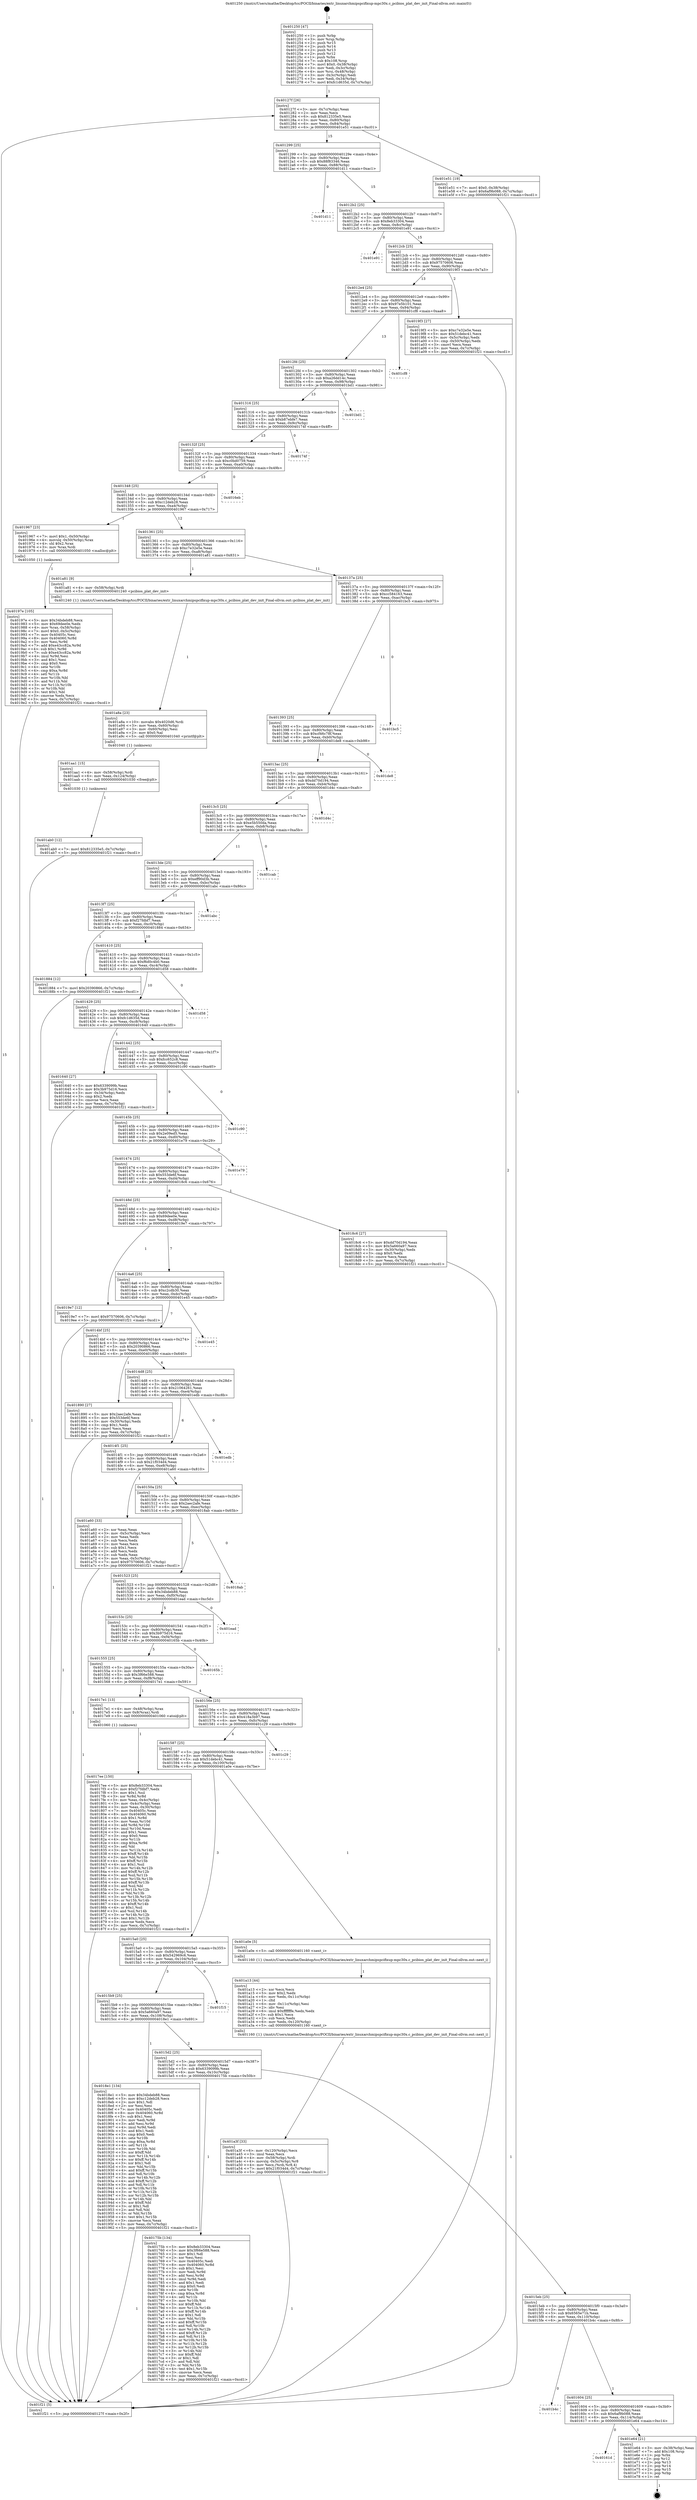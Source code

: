 digraph "0x401250" {
  label = "0x401250 (/mnt/c/Users/mathe/Desktop/tcc/POCII/binaries/extr_linuxarchmipspcifixup-mpc30x.c_pcibios_plat_dev_init_Final-ollvm.out::main(0))"
  labelloc = "t"
  node[shape=record]

  Entry [label="",width=0.3,height=0.3,shape=circle,fillcolor=black,style=filled]
  "0x40127f" [label="{
     0x40127f [26]\l
     | [instrs]\l
     &nbsp;&nbsp;0x40127f \<+3\>: mov -0x7c(%rbp),%eax\l
     &nbsp;&nbsp;0x401282 \<+2\>: mov %eax,%ecx\l
     &nbsp;&nbsp;0x401284 \<+6\>: sub $0x812335e5,%ecx\l
     &nbsp;&nbsp;0x40128a \<+3\>: mov %eax,-0x80(%rbp)\l
     &nbsp;&nbsp;0x40128d \<+6\>: mov %ecx,-0x84(%rbp)\l
     &nbsp;&nbsp;0x401293 \<+6\>: je 0000000000401e51 \<main+0xc01\>\l
  }"]
  "0x401e51" [label="{
     0x401e51 [19]\l
     | [instrs]\l
     &nbsp;&nbsp;0x401e51 \<+7\>: movl $0x0,-0x38(%rbp)\l
     &nbsp;&nbsp;0x401e58 \<+7\>: movl $0x6af9b088,-0x7c(%rbp)\l
     &nbsp;&nbsp;0x401e5f \<+5\>: jmp 0000000000401f21 \<main+0xcd1\>\l
  }"]
  "0x401299" [label="{
     0x401299 [25]\l
     | [instrs]\l
     &nbsp;&nbsp;0x401299 \<+5\>: jmp 000000000040129e \<main+0x4e\>\l
     &nbsp;&nbsp;0x40129e \<+3\>: mov -0x80(%rbp),%eax\l
     &nbsp;&nbsp;0x4012a1 \<+5\>: sub $0x88f83346,%eax\l
     &nbsp;&nbsp;0x4012a6 \<+6\>: mov %eax,-0x88(%rbp)\l
     &nbsp;&nbsp;0x4012ac \<+6\>: je 0000000000401d11 \<main+0xac1\>\l
  }"]
  Exit [label="",width=0.3,height=0.3,shape=circle,fillcolor=black,style=filled,peripheries=2]
  "0x401d11" [label="{
     0x401d11\l
  }", style=dashed]
  "0x4012b2" [label="{
     0x4012b2 [25]\l
     | [instrs]\l
     &nbsp;&nbsp;0x4012b2 \<+5\>: jmp 00000000004012b7 \<main+0x67\>\l
     &nbsp;&nbsp;0x4012b7 \<+3\>: mov -0x80(%rbp),%eax\l
     &nbsp;&nbsp;0x4012ba \<+5\>: sub $0x8eb33304,%eax\l
     &nbsp;&nbsp;0x4012bf \<+6\>: mov %eax,-0x8c(%rbp)\l
     &nbsp;&nbsp;0x4012c5 \<+6\>: je 0000000000401e91 \<main+0xc41\>\l
  }"]
  "0x40161d" [label="{
     0x40161d\l
  }", style=dashed]
  "0x401e91" [label="{
     0x401e91\l
  }", style=dashed]
  "0x4012cb" [label="{
     0x4012cb [25]\l
     | [instrs]\l
     &nbsp;&nbsp;0x4012cb \<+5\>: jmp 00000000004012d0 \<main+0x80\>\l
     &nbsp;&nbsp;0x4012d0 \<+3\>: mov -0x80(%rbp),%eax\l
     &nbsp;&nbsp;0x4012d3 \<+5\>: sub $0x97570606,%eax\l
     &nbsp;&nbsp;0x4012d8 \<+6\>: mov %eax,-0x90(%rbp)\l
     &nbsp;&nbsp;0x4012de \<+6\>: je 00000000004019f3 \<main+0x7a3\>\l
  }"]
  "0x401e64" [label="{
     0x401e64 [21]\l
     | [instrs]\l
     &nbsp;&nbsp;0x401e64 \<+3\>: mov -0x38(%rbp),%eax\l
     &nbsp;&nbsp;0x401e67 \<+7\>: add $0x108,%rsp\l
     &nbsp;&nbsp;0x401e6e \<+1\>: pop %rbx\l
     &nbsp;&nbsp;0x401e6f \<+2\>: pop %r12\l
     &nbsp;&nbsp;0x401e71 \<+2\>: pop %r13\l
     &nbsp;&nbsp;0x401e73 \<+2\>: pop %r14\l
     &nbsp;&nbsp;0x401e75 \<+2\>: pop %r15\l
     &nbsp;&nbsp;0x401e77 \<+1\>: pop %rbp\l
     &nbsp;&nbsp;0x401e78 \<+1\>: ret\l
  }"]
  "0x4019f3" [label="{
     0x4019f3 [27]\l
     | [instrs]\l
     &nbsp;&nbsp;0x4019f3 \<+5\>: mov $0xc7e32e5e,%eax\l
     &nbsp;&nbsp;0x4019f8 \<+5\>: mov $0x51debc41,%ecx\l
     &nbsp;&nbsp;0x4019fd \<+3\>: mov -0x5c(%rbp),%edx\l
     &nbsp;&nbsp;0x401a00 \<+3\>: cmp -0x50(%rbp),%edx\l
     &nbsp;&nbsp;0x401a03 \<+3\>: cmovl %ecx,%eax\l
     &nbsp;&nbsp;0x401a06 \<+3\>: mov %eax,-0x7c(%rbp)\l
     &nbsp;&nbsp;0x401a09 \<+5\>: jmp 0000000000401f21 \<main+0xcd1\>\l
  }"]
  "0x4012e4" [label="{
     0x4012e4 [25]\l
     | [instrs]\l
     &nbsp;&nbsp;0x4012e4 \<+5\>: jmp 00000000004012e9 \<main+0x99\>\l
     &nbsp;&nbsp;0x4012e9 \<+3\>: mov -0x80(%rbp),%eax\l
     &nbsp;&nbsp;0x4012ec \<+5\>: sub $0x97e5b101,%eax\l
     &nbsp;&nbsp;0x4012f1 \<+6\>: mov %eax,-0x94(%rbp)\l
     &nbsp;&nbsp;0x4012f7 \<+6\>: je 0000000000401cf8 \<main+0xaa8\>\l
  }"]
  "0x401604" [label="{
     0x401604 [25]\l
     | [instrs]\l
     &nbsp;&nbsp;0x401604 \<+5\>: jmp 0000000000401609 \<main+0x3b9\>\l
     &nbsp;&nbsp;0x401609 \<+3\>: mov -0x80(%rbp),%eax\l
     &nbsp;&nbsp;0x40160c \<+5\>: sub $0x6af9b088,%eax\l
     &nbsp;&nbsp;0x401611 \<+6\>: mov %eax,-0x114(%rbp)\l
     &nbsp;&nbsp;0x401617 \<+6\>: je 0000000000401e64 \<main+0xc14\>\l
  }"]
  "0x401cf8" [label="{
     0x401cf8\l
  }", style=dashed]
  "0x4012fd" [label="{
     0x4012fd [25]\l
     | [instrs]\l
     &nbsp;&nbsp;0x4012fd \<+5\>: jmp 0000000000401302 \<main+0xb2\>\l
     &nbsp;&nbsp;0x401302 \<+3\>: mov -0x80(%rbp),%eax\l
     &nbsp;&nbsp;0x401305 \<+5\>: sub $0xa26dd14c,%eax\l
     &nbsp;&nbsp;0x40130a \<+6\>: mov %eax,-0x98(%rbp)\l
     &nbsp;&nbsp;0x401310 \<+6\>: je 0000000000401bd1 \<main+0x981\>\l
  }"]
  "0x401b4c" [label="{
     0x401b4c\l
  }", style=dashed]
  "0x401bd1" [label="{
     0x401bd1\l
  }", style=dashed]
  "0x401316" [label="{
     0x401316 [25]\l
     | [instrs]\l
     &nbsp;&nbsp;0x401316 \<+5\>: jmp 000000000040131b \<main+0xcb\>\l
     &nbsp;&nbsp;0x40131b \<+3\>: mov -0x80(%rbp),%eax\l
     &nbsp;&nbsp;0x40131e \<+5\>: sub $0xb87ebfe7,%eax\l
     &nbsp;&nbsp;0x401323 \<+6\>: mov %eax,-0x9c(%rbp)\l
     &nbsp;&nbsp;0x401329 \<+6\>: je 000000000040174f \<main+0x4ff\>\l
  }"]
  "0x401ab0" [label="{
     0x401ab0 [12]\l
     | [instrs]\l
     &nbsp;&nbsp;0x401ab0 \<+7\>: movl $0x812335e5,-0x7c(%rbp)\l
     &nbsp;&nbsp;0x401ab7 \<+5\>: jmp 0000000000401f21 \<main+0xcd1\>\l
  }"]
  "0x40174f" [label="{
     0x40174f\l
  }", style=dashed]
  "0x40132f" [label="{
     0x40132f [25]\l
     | [instrs]\l
     &nbsp;&nbsp;0x40132f \<+5\>: jmp 0000000000401334 \<main+0xe4\>\l
     &nbsp;&nbsp;0x401334 \<+3\>: mov -0x80(%rbp),%eax\l
     &nbsp;&nbsp;0x401337 \<+5\>: sub $0xc0bd0759,%eax\l
     &nbsp;&nbsp;0x40133c \<+6\>: mov %eax,-0xa0(%rbp)\l
     &nbsp;&nbsp;0x401342 \<+6\>: je 00000000004016eb \<main+0x49b\>\l
  }"]
  "0x401aa1" [label="{
     0x401aa1 [15]\l
     | [instrs]\l
     &nbsp;&nbsp;0x401aa1 \<+4\>: mov -0x58(%rbp),%rdi\l
     &nbsp;&nbsp;0x401aa5 \<+6\>: mov %eax,-0x124(%rbp)\l
     &nbsp;&nbsp;0x401aab \<+5\>: call 0000000000401030 \<free@plt\>\l
     | [calls]\l
     &nbsp;&nbsp;0x401030 \{1\} (unknown)\l
  }"]
  "0x4016eb" [label="{
     0x4016eb\l
  }", style=dashed]
  "0x401348" [label="{
     0x401348 [25]\l
     | [instrs]\l
     &nbsp;&nbsp;0x401348 \<+5\>: jmp 000000000040134d \<main+0xfd\>\l
     &nbsp;&nbsp;0x40134d \<+3\>: mov -0x80(%rbp),%eax\l
     &nbsp;&nbsp;0x401350 \<+5\>: sub $0xc12deb28,%eax\l
     &nbsp;&nbsp;0x401355 \<+6\>: mov %eax,-0xa4(%rbp)\l
     &nbsp;&nbsp;0x40135b \<+6\>: je 0000000000401967 \<main+0x717\>\l
  }"]
  "0x401a8a" [label="{
     0x401a8a [23]\l
     | [instrs]\l
     &nbsp;&nbsp;0x401a8a \<+10\>: movabs $0x4020d6,%rdi\l
     &nbsp;&nbsp;0x401a94 \<+3\>: mov %eax,-0x60(%rbp)\l
     &nbsp;&nbsp;0x401a97 \<+3\>: mov -0x60(%rbp),%esi\l
     &nbsp;&nbsp;0x401a9a \<+2\>: mov $0x0,%al\l
     &nbsp;&nbsp;0x401a9c \<+5\>: call 0000000000401040 \<printf@plt\>\l
     | [calls]\l
     &nbsp;&nbsp;0x401040 \{1\} (unknown)\l
  }"]
  "0x401967" [label="{
     0x401967 [23]\l
     | [instrs]\l
     &nbsp;&nbsp;0x401967 \<+7\>: movl $0x1,-0x50(%rbp)\l
     &nbsp;&nbsp;0x40196e \<+4\>: movslq -0x50(%rbp),%rax\l
     &nbsp;&nbsp;0x401972 \<+4\>: shl $0x2,%rax\l
     &nbsp;&nbsp;0x401976 \<+3\>: mov %rax,%rdi\l
     &nbsp;&nbsp;0x401979 \<+5\>: call 0000000000401050 \<malloc@plt\>\l
     | [calls]\l
     &nbsp;&nbsp;0x401050 \{1\} (unknown)\l
  }"]
  "0x401361" [label="{
     0x401361 [25]\l
     | [instrs]\l
     &nbsp;&nbsp;0x401361 \<+5\>: jmp 0000000000401366 \<main+0x116\>\l
     &nbsp;&nbsp;0x401366 \<+3\>: mov -0x80(%rbp),%eax\l
     &nbsp;&nbsp;0x401369 \<+5\>: sub $0xc7e32e5e,%eax\l
     &nbsp;&nbsp;0x40136e \<+6\>: mov %eax,-0xa8(%rbp)\l
     &nbsp;&nbsp;0x401374 \<+6\>: je 0000000000401a81 \<main+0x831\>\l
  }"]
  "0x401a3f" [label="{
     0x401a3f [33]\l
     | [instrs]\l
     &nbsp;&nbsp;0x401a3f \<+6\>: mov -0x120(%rbp),%ecx\l
     &nbsp;&nbsp;0x401a45 \<+3\>: imul %eax,%ecx\l
     &nbsp;&nbsp;0x401a48 \<+4\>: mov -0x58(%rbp),%rdi\l
     &nbsp;&nbsp;0x401a4c \<+4\>: movslq -0x5c(%rbp),%r8\l
     &nbsp;&nbsp;0x401a50 \<+4\>: mov %ecx,(%rdi,%r8,4)\l
     &nbsp;&nbsp;0x401a54 \<+7\>: movl $0x21f034d4,-0x7c(%rbp)\l
     &nbsp;&nbsp;0x401a5b \<+5\>: jmp 0000000000401f21 \<main+0xcd1\>\l
  }"]
  "0x401a81" [label="{
     0x401a81 [9]\l
     | [instrs]\l
     &nbsp;&nbsp;0x401a81 \<+4\>: mov -0x58(%rbp),%rdi\l
     &nbsp;&nbsp;0x401a85 \<+5\>: call 0000000000401240 \<pcibios_plat_dev_init\>\l
     | [calls]\l
     &nbsp;&nbsp;0x401240 \{1\} (/mnt/c/Users/mathe/Desktop/tcc/POCII/binaries/extr_linuxarchmipspcifixup-mpc30x.c_pcibios_plat_dev_init_Final-ollvm.out::pcibios_plat_dev_init)\l
  }"]
  "0x40137a" [label="{
     0x40137a [25]\l
     | [instrs]\l
     &nbsp;&nbsp;0x40137a \<+5\>: jmp 000000000040137f \<main+0x12f\>\l
     &nbsp;&nbsp;0x40137f \<+3\>: mov -0x80(%rbp),%eax\l
     &nbsp;&nbsp;0x401382 \<+5\>: sub $0xcc584163,%eax\l
     &nbsp;&nbsp;0x401387 \<+6\>: mov %eax,-0xac(%rbp)\l
     &nbsp;&nbsp;0x40138d \<+6\>: je 0000000000401bc5 \<main+0x975\>\l
  }"]
  "0x401a13" [label="{
     0x401a13 [44]\l
     | [instrs]\l
     &nbsp;&nbsp;0x401a13 \<+2\>: xor %ecx,%ecx\l
     &nbsp;&nbsp;0x401a15 \<+5\>: mov $0x2,%edx\l
     &nbsp;&nbsp;0x401a1a \<+6\>: mov %edx,-0x11c(%rbp)\l
     &nbsp;&nbsp;0x401a20 \<+1\>: cltd\l
     &nbsp;&nbsp;0x401a21 \<+6\>: mov -0x11c(%rbp),%esi\l
     &nbsp;&nbsp;0x401a27 \<+2\>: idiv %esi\l
     &nbsp;&nbsp;0x401a29 \<+6\>: imul $0xfffffffe,%edx,%edx\l
     &nbsp;&nbsp;0x401a2f \<+3\>: sub $0x1,%ecx\l
     &nbsp;&nbsp;0x401a32 \<+2\>: sub %ecx,%edx\l
     &nbsp;&nbsp;0x401a34 \<+6\>: mov %edx,-0x120(%rbp)\l
     &nbsp;&nbsp;0x401a3a \<+5\>: call 0000000000401160 \<next_i\>\l
     | [calls]\l
     &nbsp;&nbsp;0x401160 \{1\} (/mnt/c/Users/mathe/Desktop/tcc/POCII/binaries/extr_linuxarchmipspcifixup-mpc30x.c_pcibios_plat_dev_init_Final-ollvm.out::next_i)\l
  }"]
  "0x401bc5" [label="{
     0x401bc5\l
  }", style=dashed]
  "0x401393" [label="{
     0x401393 [25]\l
     | [instrs]\l
     &nbsp;&nbsp;0x401393 \<+5\>: jmp 0000000000401398 \<main+0x148\>\l
     &nbsp;&nbsp;0x401398 \<+3\>: mov -0x80(%rbp),%eax\l
     &nbsp;&nbsp;0x40139b \<+5\>: sub $0xcf46c78f,%eax\l
     &nbsp;&nbsp;0x4013a0 \<+6\>: mov %eax,-0xb0(%rbp)\l
     &nbsp;&nbsp;0x4013a6 \<+6\>: je 0000000000401de8 \<main+0xb98\>\l
  }"]
  "0x40197e" [label="{
     0x40197e [105]\l
     | [instrs]\l
     &nbsp;&nbsp;0x40197e \<+5\>: mov $0x34bdeb88,%ecx\l
     &nbsp;&nbsp;0x401983 \<+5\>: mov $0x69dee0e,%edx\l
     &nbsp;&nbsp;0x401988 \<+4\>: mov %rax,-0x58(%rbp)\l
     &nbsp;&nbsp;0x40198c \<+7\>: movl $0x0,-0x5c(%rbp)\l
     &nbsp;&nbsp;0x401993 \<+7\>: mov 0x40405c,%esi\l
     &nbsp;&nbsp;0x40199a \<+8\>: mov 0x404060,%r8d\l
     &nbsp;&nbsp;0x4019a2 \<+3\>: mov %esi,%r9d\l
     &nbsp;&nbsp;0x4019a5 \<+7\>: add $0xe43cc82a,%r9d\l
     &nbsp;&nbsp;0x4019ac \<+4\>: sub $0x1,%r9d\l
     &nbsp;&nbsp;0x4019b0 \<+7\>: sub $0xe43cc82a,%r9d\l
     &nbsp;&nbsp;0x4019b7 \<+4\>: imul %r9d,%esi\l
     &nbsp;&nbsp;0x4019bb \<+3\>: and $0x1,%esi\l
     &nbsp;&nbsp;0x4019be \<+3\>: cmp $0x0,%esi\l
     &nbsp;&nbsp;0x4019c1 \<+4\>: sete %r10b\l
     &nbsp;&nbsp;0x4019c5 \<+4\>: cmp $0xa,%r8d\l
     &nbsp;&nbsp;0x4019c9 \<+4\>: setl %r11b\l
     &nbsp;&nbsp;0x4019cd \<+3\>: mov %r10b,%bl\l
     &nbsp;&nbsp;0x4019d0 \<+3\>: and %r11b,%bl\l
     &nbsp;&nbsp;0x4019d3 \<+3\>: xor %r11b,%r10b\l
     &nbsp;&nbsp;0x4019d6 \<+3\>: or %r10b,%bl\l
     &nbsp;&nbsp;0x4019d9 \<+3\>: test $0x1,%bl\l
     &nbsp;&nbsp;0x4019dc \<+3\>: cmovne %edx,%ecx\l
     &nbsp;&nbsp;0x4019df \<+3\>: mov %ecx,-0x7c(%rbp)\l
     &nbsp;&nbsp;0x4019e2 \<+5\>: jmp 0000000000401f21 \<main+0xcd1\>\l
  }"]
  "0x401de8" [label="{
     0x401de8\l
  }", style=dashed]
  "0x4013ac" [label="{
     0x4013ac [25]\l
     | [instrs]\l
     &nbsp;&nbsp;0x4013ac \<+5\>: jmp 00000000004013b1 \<main+0x161\>\l
     &nbsp;&nbsp;0x4013b1 \<+3\>: mov -0x80(%rbp),%eax\l
     &nbsp;&nbsp;0x4013b4 \<+5\>: sub $0xdd70d194,%eax\l
     &nbsp;&nbsp;0x4013b9 \<+6\>: mov %eax,-0xb4(%rbp)\l
     &nbsp;&nbsp;0x4013bf \<+6\>: je 0000000000401d4c \<main+0xafc\>\l
  }"]
  "0x4017ee" [label="{
     0x4017ee [150]\l
     | [instrs]\l
     &nbsp;&nbsp;0x4017ee \<+5\>: mov $0x8eb33304,%ecx\l
     &nbsp;&nbsp;0x4017f3 \<+5\>: mov $0xf27fdbf7,%edx\l
     &nbsp;&nbsp;0x4017f8 \<+3\>: mov $0x1,%sil\l
     &nbsp;&nbsp;0x4017fb \<+3\>: xor %r8d,%r8d\l
     &nbsp;&nbsp;0x4017fe \<+3\>: mov %eax,-0x4c(%rbp)\l
     &nbsp;&nbsp;0x401801 \<+3\>: mov -0x4c(%rbp),%eax\l
     &nbsp;&nbsp;0x401804 \<+3\>: mov %eax,-0x30(%rbp)\l
     &nbsp;&nbsp;0x401807 \<+7\>: mov 0x40405c,%eax\l
     &nbsp;&nbsp;0x40180e \<+8\>: mov 0x404060,%r9d\l
     &nbsp;&nbsp;0x401816 \<+4\>: sub $0x1,%r8d\l
     &nbsp;&nbsp;0x40181a \<+3\>: mov %eax,%r10d\l
     &nbsp;&nbsp;0x40181d \<+3\>: add %r8d,%r10d\l
     &nbsp;&nbsp;0x401820 \<+4\>: imul %r10d,%eax\l
     &nbsp;&nbsp;0x401824 \<+3\>: and $0x1,%eax\l
     &nbsp;&nbsp;0x401827 \<+3\>: cmp $0x0,%eax\l
     &nbsp;&nbsp;0x40182a \<+4\>: sete %r11b\l
     &nbsp;&nbsp;0x40182e \<+4\>: cmp $0xa,%r9d\l
     &nbsp;&nbsp;0x401832 \<+3\>: setl %bl\l
     &nbsp;&nbsp;0x401835 \<+3\>: mov %r11b,%r14b\l
     &nbsp;&nbsp;0x401838 \<+4\>: xor $0xff,%r14b\l
     &nbsp;&nbsp;0x40183c \<+3\>: mov %bl,%r15b\l
     &nbsp;&nbsp;0x40183f \<+4\>: xor $0xff,%r15b\l
     &nbsp;&nbsp;0x401843 \<+4\>: xor $0x1,%sil\l
     &nbsp;&nbsp;0x401847 \<+3\>: mov %r14b,%r12b\l
     &nbsp;&nbsp;0x40184a \<+4\>: and $0xff,%r12b\l
     &nbsp;&nbsp;0x40184e \<+3\>: and %sil,%r11b\l
     &nbsp;&nbsp;0x401851 \<+3\>: mov %r15b,%r13b\l
     &nbsp;&nbsp;0x401854 \<+4\>: and $0xff,%r13b\l
     &nbsp;&nbsp;0x401858 \<+3\>: and %sil,%bl\l
     &nbsp;&nbsp;0x40185b \<+3\>: or %r11b,%r12b\l
     &nbsp;&nbsp;0x40185e \<+3\>: or %bl,%r13b\l
     &nbsp;&nbsp;0x401861 \<+3\>: xor %r13b,%r12b\l
     &nbsp;&nbsp;0x401864 \<+3\>: or %r15b,%r14b\l
     &nbsp;&nbsp;0x401867 \<+4\>: xor $0xff,%r14b\l
     &nbsp;&nbsp;0x40186b \<+4\>: or $0x1,%sil\l
     &nbsp;&nbsp;0x40186f \<+3\>: and %sil,%r14b\l
     &nbsp;&nbsp;0x401872 \<+3\>: or %r14b,%r12b\l
     &nbsp;&nbsp;0x401875 \<+4\>: test $0x1,%r12b\l
     &nbsp;&nbsp;0x401879 \<+3\>: cmovne %edx,%ecx\l
     &nbsp;&nbsp;0x40187c \<+3\>: mov %ecx,-0x7c(%rbp)\l
     &nbsp;&nbsp;0x40187f \<+5\>: jmp 0000000000401f21 \<main+0xcd1\>\l
  }"]
  "0x401d4c" [label="{
     0x401d4c\l
  }", style=dashed]
  "0x4013c5" [label="{
     0x4013c5 [25]\l
     | [instrs]\l
     &nbsp;&nbsp;0x4013c5 \<+5\>: jmp 00000000004013ca \<main+0x17a\>\l
     &nbsp;&nbsp;0x4013ca \<+3\>: mov -0x80(%rbp),%eax\l
     &nbsp;&nbsp;0x4013cd \<+5\>: sub $0xe5b550da,%eax\l
     &nbsp;&nbsp;0x4013d2 \<+6\>: mov %eax,-0xb8(%rbp)\l
     &nbsp;&nbsp;0x4013d8 \<+6\>: je 0000000000401cab \<main+0xa5b\>\l
  }"]
  "0x4015eb" [label="{
     0x4015eb [25]\l
     | [instrs]\l
     &nbsp;&nbsp;0x4015eb \<+5\>: jmp 00000000004015f0 \<main+0x3a0\>\l
     &nbsp;&nbsp;0x4015f0 \<+3\>: mov -0x80(%rbp),%eax\l
     &nbsp;&nbsp;0x4015f3 \<+5\>: sub $0x6565e71b,%eax\l
     &nbsp;&nbsp;0x4015f8 \<+6\>: mov %eax,-0x110(%rbp)\l
     &nbsp;&nbsp;0x4015fe \<+6\>: je 0000000000401b4c \<main+0x8fc\>\l
  }"]
  "0x401cab" [label="{
     0x401cab\l
  }", style=dashed]
  "0x4013de" [label="{
     0x4013de [25]\l
     | [instrs]\l
     &nbsp;&nbsp;0x4013de \<+5\>: jmp 00000000004013e3 \<main+0x193\>\l
     &nbsp;&nbsp;0x4013e3 \<+3\>: mov -0x80(%rbp),%eax\l
     &nbsp;&nbsp;0x4013e6 \<+5\>: sub $0xeff90d3b,%eax\l
     &nbsp;&nbsp;0x4013eb \<+6\>: mov %eax,-0xbc(%rbp)\l
     &nbsp;&nbsp;0x4013f1 \<+6\>: je 0000000000401abc \<main+0x86c\>\l
  }"]
  "0x40175b" [label="{
     0x40175b [134]\l
     | [instrs]\l
     &nbsp;&nbsp;0x40175b \<+5\>: mov $0x8eb33304,%eax\l
     &nbsp;&nbsp;0x401760 \<+5\>: mov $0x3f66e588,%ecx\l
     &nbsp;&nbsp;0x401765 \<+2\>: mov $0x1,%dl\l
     &nbsp;&nbsp;0x401767 \<+2\>: xor %esi,%esi\l
     &nbsp;&nbsp;0x401769 \<+7\>: mov 0x40405c,%edi\l
     &nbsp;&nbsp;0x401770 \<+8\>: mov 0x404060,%r8d\l
     &nbsp;&nbsp;0x401778 \<+3\>: sub $0x1,%esi\l
     &nbsp;&nbsp;0x40177b \<+3\>: mov %edi,%r9d\l
     &nbsp;&nbsp;0x40177e \<+3\>: add %esi,%r9d\l
     &nbsp;&nbsp;0x401781 \<+4\>: imul %r9d,%edi\l
     &nbsp;&nbsp;0x401785 \<+3\>: and $0x1,%edi\l
     &nbsp;&nbsp;0x401788 \<+3\>: cmp $0x0,%edi\l
     &nbsp;&nbsp;0x40178b \<+4\>: sete %r10b\l
     &nbsp;&nbsp;0x40178f \<+4\>: cmp $0xa,%r8d\l
     &nbsp;&nbsp;0x401793 \<+4\>: setl %r11b\l
     &nbsp;&nbsp;0x401797 \<+3\>: mov %r10b,%bl\l
     &nbsp;&nbsp;0x40179a \<+3\>: xor $0xff,%bl\l
     &nbsp;&nbsp;0x40179d \<+3\>: mov %r11b,%r14b\l
     &nbsp;&nbsp;0x4017a0 \<+4\>: xor $0xff,%r14b\l
     &nbsp;&nbsp;0x4017a4 \<+3\>: xor $0x1,%dl\l
     &nbsp;&nbsp;0x4017a7 \<+3\>: mov %bl,%r15b\l
     &nbsp;&nbsp;0x4017aa \<+4\>: and $0xff,%r15b\l
     &nbsp;&nbsp;0x4017ae \<+3\>: and %dl,%r10b\l
     &nbsp;&nbsp;0x4017b1 \<+3\>: mov %r14b,%r12b\l
     &nbsp;&nbsp;0x4017b4 \<+4\>: and $0xff,%r12b\l
     &nbsp;&nbsp;0x4017b8 \<+3\>: and %dl,%r11b\l
     &nbsp;&nbsp;0x4017bb \<+3\>: or %r10b,%r15b\l
     &nbsp;&nbsp;0x4017be \<+3\>: or %r11b,%r12b\l
     &nbsp;&nbsp;0x4017c1 \<+3\>: xor %r12b,%r15b\l
     &nbsp;&nbsp;0x4017c4 \<+3\>: or %r14b,%bl\l
     &nbsp;&nbsp;0x4017c7 \<+3\>: xor $0xff,%bl\l
     &nbsp;&nbsp;0x4017ca \<+3\>: or $0x1,%dl\l
     &nbsp;&nbsp;0x4017cd \<+2\>: and %dl,%bl\l
     &nbsp;&nbsp;0x4017cf \<+3\>: or %bl,%r15b\l
     &nbsp;&nbsp;0x4017d2 \<+4\>: test $0x1,%r15b\l
     &nbsp;&nbsp;0x4017d6 \<+3\>: cmovne %ecx,%eax\l
     &nbsp;&nbsp;0x4017d9 \<+3\>: mov %eax,-0x7c(%rbp)\l
     &nbsp;&nbsp;0x4017dc \<+5\>: jmp 0000000000401f21 \<main+0xcd1\>\l
  }"]
  "0x401abc" [label="{
     0x401abc\l
  }", style=dashed]
  "0x4013f7" [label="{
     0x4013f7 [25]\l
     | [instrs]\l
     &nbsp;&nbsp;0x4013f7 \<+5\>: jmp 00000000004013fc \<main+0x1ac\>\l
     &nbsp;&nbsp;0x4013fc \<+3\>: mov -0x80(%rbp),%eax\l
     &nbsp;&nbsp;0x4013ff \<+5\>: sub $0xf27fdbf7,%eax\l
     &nbsp;&nbsp;0x401404 \<+6\>: mov %eax,-0xc0(%rbp)\l
     &nbsp;&nbsp;0x40140a \<+6\>: je 0000000000401884 \<main+0x634\>\l
  }"]
  "0x4015d2" [label="{
     0x4015d2 [25]\l
     | [instrs]\l
     &nbsp;&nbsp;0x4015d2 \<+5\>: jmp 00000000004015d7 \<main+0x387\>\l
     &nbsp;&nbsp;0x4015d7 \<+3\>: mov -0x80(%rbp),%eax\l
     &nbsp;&nbsp;0x4015da \<+5\>: sub $0x6339099b,%eax\l
     &nbsp;&nbsp;0x4015df \<+6\>: mov %eax,-0x10c(%rbp)\l
     &nbsp;&nbsp;0x4015e5 \<+6\>: je 000000000040175b \<main+0x50b\>\l
  }"]
  "0x401884" [label="{
     0x401884 [12]\l
     | [instrs]\l
     &nbsp;&nbsp;0x401884 \<+7\>: movl $0x20390866,-0x7c(%rbp)\l
     &nbsp;&nbsp;0x40188b \<+5\>: jmp 0000000000401f21 \<main+0xcd1\>\l
  }"]
  "0x401410" [label="{
     0x401410 [25]\l
     | [instrs]\l
     &nbsp;&nbsp;0x401410 \<+5\>: jmp 0000000000401415 \<main+0x1c5\>\l
     &nbsp;&nbsp;0x401415 \<+3\>: mov -0x80(%rbp),%eax\l
     &nbsp;&nbsp;0x401418 \<+5\>: sub $0xf6d0c4b0,%eax\l
     &nbsp;&nbsp;0x40141d \<+6\>: mov %eax,-0xc4(%rbp)\l
     &nbsp;&nbsp;0x401423 \<+6\>: je 0000000000401d58 \<main+0xb08\>\l
  }"]
  "0x4018e1" [label="{
     0x4018e1 [134]\l
     | [instrs]\l
     &nbsp;&nbsp;0x4018e1 \<+5\>: mov $0x34bdeb88,%eax\l
     &nbsp;&nbsp;0x4018e6 \<+5\>: mov $0xc12deb28,%ecx\l
     &nbsp;&nbsp;0x4018eb \<+2\>: mov $0x1,%dl\l
     &nbsp;&nbsp;0x4018ed \<+2\>: xor %esi,%esi\l
     &nbsp;&nbsp;0x4018ef \<+7\>: mov 0x40405c,%edi\l
     &nbsp;&nbsp;0x4018f6 \<+8\>: mov 0x404060,%r8d\l
     &nbsp;&nbsp;0x4018fe \<+3\>: sub $0x1,%esi\l
     &nbsp;&nbsp;0x401901 \<+3\>: mov %edi,%r9d\l
     &nbsp;&nbsp;0x401904 \<+3\>: add %esi,%r9d\l
     &nbsp;&nbsp;0x401907 \<+4\>: imul %r9d,%edi\l
     &nbsp;&nbsp;0x40190b \<+3\>: and $0x1,%edi\l
     &nbsp;&nbsp;0x40190e \<+3\>: cmp $0x0,%edi\l
     &nbsp;&nbsp;0x401911 \<+4\>: sete %r10b\l
     &nbsp;&nbsp;0x401915 \<+4\>: cmp $0xa,%r8d\l
     &nbsp;&nbsp;0x401919 \<+4\>: setl %r11b\l
     &nbsp;&nbsp;0x40191d \<+3\>: mov %r10b,%bl\l
     &nbsp;&nbsp;0x401920 \<+3\>: xor $0xff,%bl\l
     &nbsp;&nbsp;0x401923 \<+3\>: mov %r11b,%r14b\l
     &nbsp;&nbsp;0x401926 \<+4\>: xor $0xff,%r14b\l
     &nbsp;&nbsp;0x40192a \<+3\>: xor $0x1,%dl\l
     &nbsp;&nbsp;0x40192d \<+3\>: mov %bl,%r15b\l
     &nbsp;&nbsp;0x401930 \<+4\>: and $0xff,%r15b\l
     &nbsp;&nbsp;0x401934 \<+3\>: and %dl,%r10b\l
     &nbsp;&nbsp;0x401937 \<+3\>: mov %r14b,%r12b\l
     &nbsp;&nbsp;0x40193a \<+4\>: and $0xff,%r12b\l
     &nbsp;&nbsp;0x40193e \<+3\>: and %dl,%r11b\l
     &nbsp;&nbsp;0x401941 \<+3\>: or %r10b,%r15b\l
     &nbsp;&nbsp;0x401944 \<+3\>: or %r11b,%r12b\l
     &nbsp;&nbsp;0x401947 \<+3\>: xor %r12b,%r15b\l
     &nbsp;&nbsp;0x40194a \<+3\>: or %r14b,%bl\l
     &nbsp;&nbsp;0x40194d \<+3\>: xor $0xff,%bl\l
     &nbsp;&nbsp;0x401950 \<+3\>: or $0x1,%dl\l
     &nbsp;&nbsp;0x401953 \<+2\>: and %dl,%bl\l
     &nbsp;&nbsp;0x401955 \<+3\>: or %bl,%r15b\l
     &nbsp;&nbsp;0x401958 \<+4\>: test $0x1,%r15b\l
     &nbsp;&nbsp;0x40195c \<+3\>: cmovne %ecx,%eax\l
     &nbsp;&nbsp;0x40195f \<+3\>: mov %eax,-0x7c(%rbp)\l
     &nbsp;&nbsp;0x401962 \<+5\>: jmp 0000000000401f21 \<main+0xcd1\>\l
  }"]
  "0x401d58" [label="{
     0x401d58\l
  }", style=dashed]
  "0x401429" [label="{
     0x401429 [25]\l
     | [instrs]\l
     &nbsp;&nbsp;0x401429 \<+5\>: jmp 000000000040142e \<main+0x1de\>\l
     &nbsp;&nbsp;0x40142e \<+3\>: mov -0x80(%rbp),%eax\l
     &nbsp;&nbsp;0x401431 \<+5\>: sub $0xfc1d635d,%eax\l
     &nbsp;&nbsp;0x401436 \<+6\>: mov %eax,-0xc8(%rbp)\l
     &nbsp;&nbsp;0x40143c \<+6\>: je 0000000000401640 \<main+0x3f0\>\l
  }"]
  "0x4015b9" [label="{
     0x4015b9 [25]\l
     | [instrs]\l
     &nbsp;&nbsp;0x4015b9 \<+5\>: jmp 00000000004015be \<main+0x36e\>\l
     &nbsp;&nbsp;0x4015be \<+3\>: mov -0x80(%rbp),%eax\l
     &nbsp;&nbsp;0x4015c1 \<+5\>: sub $0x5a660a97,%eax\l
     &nbsp;&nbsp;0x4015c6 \<+6\>: mov %eax,-0x108(%rbp)\l
     &nbsp;&nbsp;0x4015cc \<+6\>: je 00000000004018e1 \<main+0x691\>\l
  }"]
  "0x401640" [label="{
     0x401640 [27]\l
     | [instrs]\l
     &nbsp;&nbsp;0x401640 \<+5\>: mov $0x6339099b,%eax\l
     &nbsp;&nbsp;0x401645 \<+5\>: mov $0x3b975d16,%ecx\l
     &nbsp;&nbsp;0x40164a \<+3\>: mov -0x34(%rbp),%edx\l
     &nbsp;&nbsp;0x40164d \<+3\>: cmp $0x2,%edx\l
     &nbsp;&nbsp;0x401650 \<+3\>: cmovne %ecx,%eax\l
     &nbsp;&nbsp;0x401653 \<+3\>: mov %eax,-0x7c(%rbp)\l
     &nbsp;&nbsp;0x401656 \<+5\>: jmp 0000000000401f21 \<main+0xcd1\>\l
  }"]
  "0x401442" [label="{
     0x401442 [25]\l
     | [instrs]\l
     &nbsp;&nbsp;0x401442 \<+5\>: jmp 0000000000401447 \<main+0x1f7\>\l
     &nbsp;&nbsp;0x401447 \<+3\>: mov -0x80(%rbp),%eax\l
     &nbsp;&nbsp;0x40144a \<+5\>: sub $0xfcc652c8,%eax\l
     &nbsp;&nbsp;0x40144f \<+6\>: mov %eax,-0xcc(%rbp)\l
     &nbsp;&nbsp;0x401455 \<+6\>: je 0000000000401c90 \<main+0xa40\>\l
  }"]
  "0x401f21" [label="{
     0x401f21 [5]\l
     | [instrs]\l
     &nbsp;&nbsp;0x401f21 \<+5\>: jmp 000000000040127f \<main+0x2f\>\l
  }"]
  "0x401250" [label="{
     0x401250 [47]\l
     | [instrs]\l
     &nbsp;&nbsp;0x401250 \<+1\>: push %rbp\l
     &nbsp;&nbsp;0x401251 \<+3\>: mov %rsp,%rbp\l
     &nbsp;&nbsp;0x401254 \<+2\>: push %r15\l
     &nbsp;&nbsp;0x401256 \<+2\>: push %r14\l
     &nbsp;&nbsp;0x401258 \<+2\>: push %r13\l
     &nbsp;&nbsp;0x40125a \<+2\>: push %r12\l
     &nbsp;&nbsp;0x40125c \<+1\>: push %rbx\l
     &nbsp;&nbsp;0x40125d \<+7\>: sub $0x108,%rsp\l
     &nbsp;&nbsp;0x401264 \<+7\>: movl $0x0,-0x38(%rbp)\l
     &nbsp;&nbsp;0x40126b \<+3\>: mov %edi,-0x3c(%rbp)\l
     &nbsp;&nbsp;0x40126e \<+4\>: mov %rsi,-0x48(%rbp)\l
     &nbsp;&nbsp;0x401272 \<+3\>: mov -0x3c(%rbp),%edi\l
     &nbsp;&nbsp;0x401275 \<+3\>: mov %edi,-0x34(%rbp)\l
     &nbsp;&nbsp;0x401278 \<+7\>: movl $0xfc1d635d,-0x7c(%rbp)\l
  }"]
  "0x401f15" [label="{
     0x401f15\l
  }", style=dashed]
  "0x401c90" [label="{
     0x401c90\l
  }", style=dashed]
  "0x40145b" [label="{
     0x40145b [25]\l
     | [instrs]\l
     &nbsp;&nbsp;0x40145b \<+5\>: jmp 0000000000401460 \<main+0x210\>\l
     &nbsp;&nbsp;0x401460 \<+3\>: mov -0x80(%rbp),%eax\l
     &nbsp;&nbsp;0x401463 \<+5\>: sub $0x2e09ed5,%eax\l
     &nbsp;&nbsp;0x401468 \<+6\>: mov %eax,-0xd0(%rbp)\l
     &nbsp;&nbsp;0x40146e \<+6\>: je 0000000000401e79 \<main+0xc29\>\l
  }"]
  "0x4015a0" [label="{
     0x4015a0 [25]\l
     | [instrs]\l
     &nbsp;&nbsp;0x4015a0 \<+5\>: jmp 00000000004015a5 \<main+0x355\>\l
     &nbsp;&nbsp;0x4015a5 \<+3\>: mov -0x80(%rbp),%eax\l
     &nbsp;&nbsp;0x4015a8 \<+5\>: sub $0x542969c6,%eax\l
     &nbsp;&nbsp;0x4015ad \<+6\>: mov %eax,-0x104(%rbp)\l
     &nbsp;&nbsp;0x4015b3 \<+6\>: je 0000000000401f15 \<main+0xcc5\>\l
  }"]
  "0x401e79" [label="{
     0x401e79\l
  }", style=dashed]
  "0x401474" [label="{
     0x401474 [25]\l
     | [instrs]\l
     &nbsp;&nbsp;0x401474 \<+5\>: jmp 0000000000401479 \<main+0x229\>\l
     &nbsp;&nbsp;0x401479 \<+3\>: mov -0x80(%rbp),%eax\l
     &nbsp;&nbsp;0x40147c \<+5\>: sub $0x553de6f,%eax\l
     &nbsp;&nbsp;0x401481 \<+6\>: mov %eax,-0xd4(%rbp)\l
     &nbsp;&nbsp;0x401487 \<+6\>: je 00000000004018c6 \<main+0x676\>\l
  }"]
  "0x401a0e" [label="{
     0x401a0e [5]\l
     | [instrs]\l
     &nbsp;&nbsp;0x401a0e \<+5\>: call 0000000000401160 \<next_i\>\l
     | [calls]\l
     &nbsp;&nbsp;0x401160 \{1\} (/mnt/c/Users/mathe/Desktop/tcc/POCII/binaries/extr_linuxarchmipspcifixup-mpc30x.c_pcibios_plat_dev_init_Final-ollvm.out::next_i)\l
  }"]
  "0x4018c6" [label="{
     0x4018c6 [27]\l
     | [instrs]\l
     &nbsp;&nbsp;0x4018c6 \<+5\>: mov $0xdd70d194,%eax\l
     &nbsp;&nbsp;0x4018cb \<+5\>: mov $0x5a660a97,%ecx\l
     &nbsp;&nbsp;0x4018d0 \<+3\>: mov -0x30(%rbp),%edx\l
     &nbsp;&nbsp;0x4018d3 \<+3\>: cmp $0x0,%edx\l
     &nbsp;&nbsp;0x4018d6 \<+3\>: cmove %ecx,%eax\l
     &nbsp;&nbsp;0x4018d9 \<+3\>: mov %eax,-0x7c(%rbp)\l
     &nbsp;&nbsp;0x4018dc \<+5\>: jmp 0000000000401f21 \<main+0xcd1\>\l
  }"]
  "0x40148d" [label="{
     0x40148d [25]\l
     | [instrs]\l
     &nbsp;&nbsp;0x40148d \<+5\>: jmp 0000000000401492 \<main+0x242\>\l
     &nbsp;&nbsp;0x401492 \<+3\>: mov -0x80(%rbp),%eax\l
     &nbsp;&nbsp;0x401495 \<+5\>: sub $0x69dee0e,%eax\l
     &nbsp;&nbsp;0x40149a \<+6\>: mov %eax,-0xd8(%rbp)\l
     &nbsp;&nbsp;0x4014a0 \<+6\>: je 00000000004019e7 \<main+0x797\>\l
  }"]
  "0x401587" [label="{
     0x401587 [25]\l
     | [instrs]\l
     &nbsp;&nbsp;0x401587 \<+5\>: jmp 000000000040158c \<main+0x33c\>\l
     &nbsp;&nbsp;0x40158c \<+3\>: mov -0x80(%rbp),%eax\l
     &nbsp;&nbsp;0x40158f \<+5\>: sub $0x51debc41,%eax\l
     &nbsp;&nbsp;0x401594 \<+6\>: mov %eax,-0x100(%rbp)\l
     &nbsp;&nbsp;0x40159a \<+6\>: je 0000000000401a0e \<main+0x7be\>\l
  }"]
  "0x4019e7" [label="{
     0x4019e7 [12]\l
     | [instrs]\l
     &nbsp;&nbsp;0x4019e7 \<+7\>: movl $0x97570606,-0x7c(%rbp)\l
     &nbsp;&nbsp;0x4019ee \<+5\>: jmp 0000000000401f21 \<main+0xcd1\>\l
  }"]
  "0x4014a6" [label="{
     0x4014a6 [25]\l
     | [instrs]\l
     &nbsp;&nbsp;0x4014a6 \<+5\>: jmp 00000000004014ab \<main+0x25b\>\l
     &nbsp;&nbsp;0x4014ab \<+3\>: mov -0x80(%rbp),%eax\l
     &nbsp;&nbsp;0x4014ae \<+5\>: sub $0xc2cdb30,%eax\l
     &nbsp;&nbsp;0x4014b3 \<+6\>: mov %eax,-0xdc(%rbp)\l
     &nbsp;&nbsp;0x4014b9 \<+6\>: je 0000000000401e45 \<main+0xbf5\>\l
  }"]
  "0x401c29" [label="{
     0x401c29\l
  }", style=dashed]
  "0x401e45" [label="{
     0x401e45\l
  }", style=dashed]
  "0x4014bf" [label="{
     0x4014bf [25]\l
     | [instrs]\l
     &nbsp;&nbsp;0x4014bf \<+5\>: jmp 00000000004014c4 \<main+0x274\>\l
     &nbsp;&nbsp;0x4014c4 \<+3\>: mov -0x80(%rbp),%eax\l
     &nbsp;&nbsp;0x4014c7 \<+5\>: sub $0x20390866,%eax\l
     &nbsp;&nbsp;0x4014cc \<+6\>: mov %eax,-0xe0(%rbp)\l
     &nbsp;&nbsp;0x4014d2 \<+6\>: je 0000000000401890 \<main+0x640\>\l
  }"]
  "0x40156e" [label="{
     0x40156e [25]\l
     | [instrs]\l
     &nbsp;&nbsp;0x40156e \<+5\>: jmp 0000000000401573 \<main+0x323\>\l
     &nbsp;&nbsp;0x401573 \<+3\>: mov -0x80(%rbp),%eax\l
     &nbsp;&nbsp;0x401576 \<+5\>: sub $0x418a3b97,%eax\l
     &nbsp;&nbsp;0x40157b \<+6\>: mov %eax,-0xfc(%rbp)\l
     &nbsp;&nbsp;0x401581 \<+6\>: je 0000000000401c29 \<main+0x9d9\>\l
  }"]
  "0x401890" [label="{
     0x401890 [27]\l
     | [instrs]\l
     &nbsp;&nbsp;0x401890 \<+5\>: mov $0x2aec2afe,%eax\l
     &nbsp;&nbsp;0x401895 \<+5\>: mov $0x553de6f,%ecx\l
     &nbsp;&nbsp;0x40189a \<+3\>: mov -0x30(%rbp),%edx\l
     &nbsp;&nbsp;0x40189d \<+3\>: cmp $0x1,%edx\l
     &nbsp;&nbsp;0x4018a0 \<+3\>: cmovl %ecx,%eax\l
     &nbsp;&nbsp;0x4018a3 \<+3\>: mov %eax,-0x7c(%rbp)\l
     &nbsp;&nbsp;0x4018a6 \<+5\>: jmp 0000000000401f21 \<main+0xcd1\>\l
  }"]
  "0x4014d8" [label="{
     0x4014d8 [25]\l
     | [instrs]\l
     &nbsp;&nbsp;0x4014d8 \<+5\>: jmp 00000000004014dd \<main+0x28d\>\l
     &nbsp;&nbsp;0x4014dd \<+3\>: mov -0x80(%rbp),%eax\l
     &nbsp;&nbsp;0x4014e0 \<+5\>: sub $0x21064261,%eax\l
     &nbsp;&nbsp;0x4014e5 \<+6\>: mov %eax,-0xe4(%rbp)\l
     &nbsp;&nbsp;0x4014eb \<+6\>: je 0000000000401edb \<main+0xc8b\>\l
  }"]
  "0x4017e1" [label="{
     0x4017e1 [13]\l
     | [instrs]\l
     &nbsp;&nbsp;0x4017e1 \<+4\>: mov -0x48(%rbp),%rax\l
     &nbsp;&nbsp;0x4017e5 \<+4\>: mov 0x8(%rax),%rdi\l
     &nbsp;&nbsp;0x4017e9 \<+5\>: call 0000000000401060 \<atoi@plt\>\l
     | [calls]\l
     &nbsp;&nbsp;0x401060 \{1\} (unknown)\l
  }"]
  "0x401edb" [label="{
     0x401edb\l
  }", style=dashed]
  "0x4014f1" [label="{
     0x4014f1 [25]\l
     | [instrs]\l
     &nbsp;&nbsp;0x4014f1 \<+5\>: jmp 00000000004014f6 \<main+0x2a6\>\l
     &nbsp;&nbsp;0x4014f6 \<+3\>: mov -0x80(%rbp),%eax\l
     &nbsp;&nbsp;0x4014f9 \<+5\>: sub $0x21f034d4,%eax\l
     &nbsp;&nbsp;0x4014fe \<+6\>: mov %eax,-0xe8(%rbp)\l
     &nbsp;&nbsp;0x401504 \<+6\>: je 0000000000401a60 \<main+0x810\>\l
  }"]
  "0x401555" [label="{
     0x401555 [25]\l
     | [instrs]\l
     &nbsp;&nbsp;0x401555 \<+5\>: jmp 000000000040155a \<main+0x30a\>\l
     &nbsp;&nbsp;0x40155a \<+3\>: mov -0x80(%rbp),%eax\l
     &nbsp;&nbsp;0x40155d \<+5\>: sub $0x3f66e588,%eax\l
     &nbsp;&nbsp;0x401562 \<+6\>: mov %eax,-0xf8(%rbp)\l
     &nbsp;&nbsp;0x401568 \<+6\>: je 00000000004017e1 \<main+0x591\>\l
  }"]
  "0x401a60" [label="{
     0x401a60 [33]\l
     | [instrs]\l
     &nbsp;&nbsp;0x401a60 \<+2\>: xor %eax,%eax\l
     &nbsp;&nbsp;0x401a62 \<+3\>: mov -0x5c(%rbp),%ecx\l
     &nbsp;&nbsp;0x401a65 \<+2\>: mov %eax,%edx\l
     &nbsp;&nbsp;0x401a67 \<+2\>: sub %ecx,%edx\l
     &nbsp;&nbsp;0x401a69 \<+2\>: mov %eax,%ecx\l
     &nbsp;&nbsp;0x401a6b \<+3\>: sub $0x1,%ecx\l
     &nbsp;&nbsp;0x401a6e \<+2\>: add %ecx,%edx\l
     &nbsp;&nbsp;0x401a70 \<+2\>: sub %edx,%eax\l
     &nbsp;&nbsp;0x401a72 \<+3\>: mov %eax,-0x5c(%rbp)\l
     &nbsp;&nbsp;0x401a75 \<+7\>: movl $0x97570606,-0x7c(%rbp)\l
     &nbsp;&nbsp;0x401a7c \<+5\>: jmp 0000000000401f21 \<main+0xcd1\>\l
  }"]
  "0x40150a" [label="{
     0x40150a [25]\l
     | [instrs]\l
     &nbsp;&nbsp;0x40150a \<+5\>: jmp 000000000040150f \<main+0x2bf\>\l
     &nbsp;&nbsp;0x40150f \<+3\>: mov -0x80(%rbp),%eax\l
     &nbsp;&nbsp;0x401512 \<+5\>: sub $0x2aec2afe,%eax\l
     &nbsp;&nbsp;0x401517 \<+6\>: mov %eax,-0xec(%rbp)\l
     &nbsp;&nbsp;0x40151d \<+6\>: je 00000000004018ab \<main+0x65b\>\l
  }"]
  "0x40165b" [label="{
     0x40165b\l
  }", style=dashed]
  "0x4018ab" [label="{
     0x4018ab\l
  }", style=dashed]
  "0x401523" [label="{
     0x401523 [25]\l
     | [instrs]\l
     &nbsp;&nbsp;0x401523 \<+5\>: jmp 0000000000401528 \<main+0x2d8\>\l
     &nbsp;&nbsp;0x401528 \<+3\>: mov -0x80(%rbp),%eax\l
     &nbsp;&nbsp;0x40152b \<+5\>: sub $0x34bdeb88,%eax\l
     &nbsp;&nbsp;0x401530 \<+6\>: mov %eax,-0xf0(%rbp)\l
     &nbsp;&nbsp;0x401536 \<+6\>: je 0000000000401ead \<main+0xc5d\>\l
  }"]
  "0x40153c" [label="{
     0x40153c [25]\l
     | [instrs]\l
     &nbsp;&nbsp;0x40153c \<+5\>: jmp 0000000000401541 \<main+0x2f1\>\l
     &nbsp;&nbsp;0x401541 \<+3\>: mov -0x80(%rbp),%eax\l
     &nbsp;&nbsp;0x401544 \<+5\>: sub $0x3b975d16,%eax\l
     &nbsp;&nbsp;0x401549 \<+6\>: mov %eax,-0xf4(%rbp)\l
     &nbsp;&nbsp;0x40154f \<+6\>: je 000000000040165b \<main+0x40b\>\l
  }"]
  "0x401ead" [label="{
     0x401ead\l
  }", style=dashed]
  Entry -> "0x401250" [label=" 1"]
  "0x40127f" -> "0x401e51" [label=" 1"]
  "0x40127f" -> "0x401299" [label=" 15"]
  "0x401e64" -> Exit [label=" 1"]
  "0x401299" -> "0x401d11" [label=" 0"]
  "0x401299" -> "0x4012b2" [label=" 15"]
  "0x401604" -> "0x40161d" [label=" 0"]
  "0x4012b2" -> "0x401e91" [label=" 0"]
  "0x4012b2" -> "0x4012cb" [label=" 15"]
  "0x401604" -> "0x401e64" [label=" 1"]
  "0x4012cb" -> "0x4019f3" [label=" 2"]
  "0x4012cb" -> "0x4012e4" [label=" 13"]
  "0x4015eb" -> "0x401604" [label=" 1"]
  "0x4012e4" -> "0x401cf8" [label=" 0"]
  "0x4012e4" -> "0x4012fd" [label=" 13"]
  "0x4015eb" -> "0x401b4c" [label=" 0"]
  "0x4012fd" -> "0x401bd1" [label=" 0"]
  "0x4012fd" -> "0x401316" [label=" 13"]
  "0x401e51" -> "0x401f21" [label=" 1"]
  "0x401316" -> "0x40174f" [label=" 0"]
  "0x401316" -> "0x40132f" [label=" 13"]
  "0x401ab0" -> "0x401f21" [label=" 1"]
  "0x40132f" -> "0x4016eb" [label=" 0"]
  "0x40132f" -> "0x401348" [label=" 13"]
  "0x401aa1" -> "0x401ab0" [label=" 1"]
  "0x401348" -> "0x401967" [label=" 1"]
  "0x401348" -> "0x401361" [label=" 12"]
  "0x401a8a" -> "0x401aa1" [label=" 1"]
  "0x401361" -> "0x401a81" [label=" 1"]
  "0x401361" -> "0x40137a" [label=" 11"]
  "0x401a81" -> "0x401a8a" [label=" 1"]
  "0x40137a" -> "0x401bc5" [label=" 0"]
  "0x40137a" -> "0x401393" [label=" 11"]
  "0x401a60" -> "0x401f21" [label=" 1"]
  "0x401393" -> "0x401de8" [label=" 0"]
  "0x401393" -> "0x4013ac" [label=" 11"]
  "0x401a3f" -> "0x401f21" [label=" 1"]
  "0x4013ac" -> "0x401d4c" [label=" 0"]
  "0x4013ac" -> "0x4013c5" [label=" 11"]
  "0x401a13" -> "0x401a3f" [label=" 1"]
  "0x4013c5" -> "0x401cab" [label=" 0"]
  "0x4013c5" -> "0x4013de" [label=" 11"]
  "0x401a0e" -> "0x401a13" [label=" 1"]
  "0x4013de" -> "0x401abc" [label=" 0"]
  "0x4013de" -> "0x4013f7" [label=" 11"]
  "0x4019f3" -> "0x401f21" [label=" 2"]
  "0x4013f7" -> "0x401884" [label=" 1"]
  "0x4013f7" -> "0x401410" [label=" 10"]
  "0x40197e" -> "0x401f21" [label=" 1"]
  "0x401410" -> "0x401d58" [label=" 0"]
  "0x401410" -> "0x401429" [label=" 10"]
  "0x401967" -> "0x40197e" [label=" 1"]
  "0x401429" -> "0x401640" [label=" 1"]
  "0x401429" -> "0x401442" [label=" 9"]
  "0x401640" -> "0x401f21" [label=" 1"]
  "0x401250" -> "0x40127f" [label=" 1"]
  "0x401f21" -> "0x40127f" [label=" 15"]
  "0x4018c6" -> "0x401f21" [label=" 1"]
  "0x401442" -> "0x401c90" [label=" 0"]
  "0x401442" -> "0x40145b" [label=" 9"]
  "0x401890" -> "0x401f21" [label=" 1"]
  "0x40145b" -> "0x401e79" [label=" 0"]
  "0x40145b" -> "0x401474" [label=" 9"]
  "0x4017ee" -> "0x401f21" [label=" 1"]
  "0x401474" -> "0x4018c6" [label=" 1"]
  "0x401474" -> "0x40148d" [label=" 8"]
  "0x4017e1" -> "0x4017ee" [label=" 1"]
  "0x40148d" -> "0x4019e7" [label=" 1"]
  "0x40148d" -> "0x4014a6" [label=" 7"]
  "0x4015d2" -> "0x4015eb" [label=" 1"]
  "0x4014a6" -> "0x401e45" [label=" 0"]
  "0x4014a6" -> "0x4014bf" [label=" 7"]
  "0x4015d2" -> "0x40175b" [label=" 1"]
  "0x4014bf" -> "0x401890" [label=" 1"]
  "0x4014bf" -> "0x4014d8" [label=" 6"]
  "0x4015b9" -> "0x4015d2" [label=" 2"]
  "0x4014d8" -> "0x401edb" [label=" 0"]
  "0x4014d8" -> "0x4014f1" [label=" 6"]
  "0x4015b9" -> "0x4018e1" [label=" 1"]
  "0x4014f1" -> "0x401a60" [label=" 1"]
  "0x4014f1" -> "0x40150a" [label=" 5"]
  "0x4015a0" -> "0x4015b9" [label=" 3"]
  "0x40150a" -> "0x4018ab" [label=" 0"]
  "0x40150a" -> "0x401523" [label=" 5"]
  "0x4015a0" -> "0x401f15" [label=" 0"]
  "0x401523" -> "0x401ead" [label=" 0"]
  "0x401523" -> "0x40153c" [label=" 5"]
  "0x401884" -> "0x401f21" [label=" 1"]
  "0x40153c" -> "0x40165b" [label=" 0"]
  "0x40153c" -> "0x401555" [label=" 5"]
  "0x4018e1" -> "0x401f21" [label=" 1"]
  "0x401555" -> "0x4017e1" [label=" 1"]
  "0x401555" -> "0x40156e" [label=" 4"]
  "0x4019e7" -> "0x401f21" [label=" 1"]
  "0x40156e" -> "0x401c29" [label=" 0"]
  "0x40156e" -> "0x401587" [label=" 4"]
  "0x40175b" -> "0x401f21" [label=" 1"]
  "0x401587" -> "0x401a0e" [label=" 1"]
  "0x401587" -> "0x4015a0" [label=" 3"]
}
